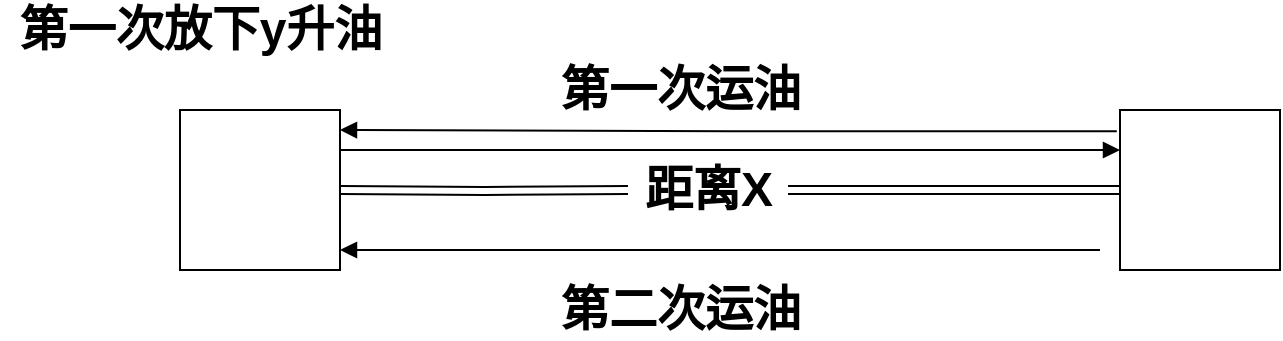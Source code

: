 <mxfile version="15.4.0" type="device"><diagram id="mVTTQgOfs2fE7gbUJ-b-" name="第 1 页"><mxGraphModel dx="1264" dy="632" grid="1" gridSize="10" guides="1" tooltips="1" connect="1" arrows="1" fold="1" page="1" pageScale="1" pageWidth="827" pageHeight="1169" math="0" shadow="0"><root><mxCell id="0"/><mxCell id="1" parent="0"/><mxCell id="zeUa0E6RWwxQTCXvclwv-1" value="" style="whiteSpace=wrap;html=1;aspect=fixed;" vertex="1" parent="1"><mxGeometry x="150" y="240" width="80" height="80" as="geometry"/></mxCell><mxCell id="zeUa0E6RWwxQTCXvclwv-2" value="" style="whiteSpace=wrap;html=1;aspect=fixed;" vertex="1" parent="1"><mxGeometry x="620" y="240" width="80" height="80" as="geometry"/></mxCell><mxCell id="zeUa0E6RWwxQTCXvclwv-3" value="" style="shape=link;html=1;rounded=0;edgeStyle=orthogonalEdgeStyle;entryX=0;entryY=0.5;entryDx=0;entryDy=0;startArrow=none;" edge="1" parent="1" source="zeUa0E6RWwxQTCXvclwv-4" target="zeUa0E6RWwxQTCXvclwv-2"><mxGeometry width="100" relative="1" as="geometry"><mxPoint x="230" y="280" as="sourcePoint"/><mxPoint x="330" y="280" as="targetPoint"/></mxGeometry></mxCell><mxCell id="zeUa0E6RWwxQTCXvclwv-5" value="&lt;font style=&quot;font-size: 24px&quot;&gt;&lt;b&gt;第一次放下y升油&lt;/b&gt;&lt;/font&gt;" style="text;html=1;align=center;verticalAlign=middle;resizable=0;points=[];autosize=1;strokeColor=none;fillColor=none;" vertex="1" parent="1"><mxGeometry x="60" y="190" width="200" height="20" as="geometry"/></mxCell><mxCell id="zeUa0E6RWwxQTCXvclwv-10" value="" style="endArrow=block;endFill=1;html=1;edgeStyle=orthogonalEdgeStyle;align=left;verticalAlign=top;rounded=0;exitX=1;exitY=0.25;exitDx=0;exitDy=0;entryX=0;entryY=0.25;entryDx=0;entryDy=0;" edge="1" parent="1" source="zeUa0E6RWwxQTCXvclwv-1" target="zeUa0E6RWwxQTCXvclwv-2"><mxGeometry x="-1" y="22" relative="1" as="geometry"><mxPoint x="250" y="260" as="sourcePoint"/><mxPoint x="590" y="260" as="targetPoint"/><mxPoint x="20" y="-12" as="offset"/><Array as="points"/></mxGeometry></mxCell><mxCell id="zeUa0E6RWwxQTCXvclwv-11" value="" style="endArrow=block;endFill=1;html=1;edgeStyle=orthogonalEdgeStyle;align=left;verticalAlign=top;rounded=0;" edge="1" parent="1"><mxGeometry x="-1" y="22" relative="1" as="geometry"><mxPoint x="610" y="310" as="sourcePoint"/><mxPoint x="230" y="310" as="targetPoint"/><mxPoint x="20" y="-12" as="offset"/></mxGeometry></mxCell><mxCell id="zeUa0E6RWwxQTCXvclwv-4" value="&lt;b&gt;&lt;font style=&quot;font-size: 24px&quot;&gt;距离X&lt;/font&gt;&lt;/b&gt;" style="text;html=1;align=center;verticalAlign=middle;resizable=0;points=[];autosize=1;strokeColor=none;fillColor=none;" vertex="1" parent="1"><mxGeometry x="374" y="270" width="80" height="20" as="geometry"/></mxCell><mxCell id="zeUa0E6RWwxQTCXvclwv-12" value="" style="shape=link;html=1;rounded=0;edgeStyle=orthogonalEdgeStyle;entryX=0;entryY=0.5;entryDx=0;entryDy=0;endArrow=none;" edge="1" parent="1" target="zeUa0E6RWwxQTCXvclwv-4"><mxGeometry width="100" relative="1" as="geometry"><mxPoint x="230" y="280" as="sourcePoint"/><mxPoint x="620" y="280" as="targetPoint"/></mxGeometry></mxCell><mxCell id="zeUa0E6RWwxQTCXvclwv-13" value="" style="endArrow=block;endFill=1;html=1;edgeStyle=orthogonalEdgeStyle;align=left;verticalAlign=top;rounded=0;exitX=-0.02;exitY=0.133;exitDx=0;exitDy=0;exitPerimeter=0;" edge="1" parent="1" source="zeUa0E6RWwxQTCXvclwv-2"><mxGeometry x="-1" y="22" relative="1" as="geometry"><mxPoint x="530" y="250" as="sourcePoint"/><mxPoint x="230" y="250" as="targetPoint"/><mxPoint x="20" y="-12" as="offset"/></mxGeometry></mxCell><mxCell id="zeUa0E6RWwxQTCXvclwv-14" value="&lt;font style=&quot;font-size: 24px&quot;&gt;&lt;b&gt;第一次运油&lt;/b&gt;&lt;/font&gt;" style="text;html=1;align=center;verticalAlign=middle;resizable=0;points=[];autosize=1;strokeColor=none;fillColor=none;" vertex="1" parent="1"><mxGeometry x="330" y="220" width="140" height="20" as="geometry"/></mxCell><mxCell id="zeUa0E6RWwxQTCXvclwv-15" value="&lt;font style=&quot;font-size: 24px&quot;&gt;&lt;b&gt;第二次运油&lt;/b&gt;&lt;/font&gt;" style="text;html=1;align=center;verticalAlign=middle;resizable=0;points=[];autosize=1;strokeColor=none;fillColor=none;" vertex="1" parent="1"><mxGeometry x="330" y="330" width="140" height="20" as="geometry"/></mxCell></root></mxGraphModel></diagram></mxfile>